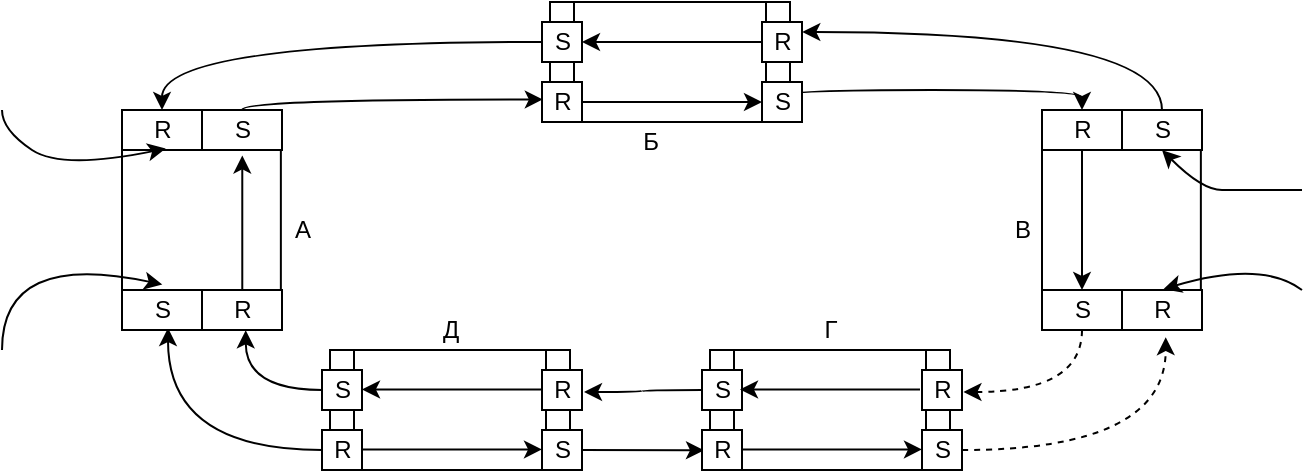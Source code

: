 <mxfile version="15.6.5" type="github">
  <diagram id="cyFGgkjcv_PTRSqLKhpW" name="Page-1">
    <mxGraphModel dx="683" dy="398" grid="1" gridSize="10" guides="1" tooltips="1" connect="1" arrows="1" fold="1" page="1" pageScale="1" pageWidth="827" pageHeight="1169" math="0" shadow="0">
      <root>
        <mxCell id="0" />
        <mxCell id="1" parent="0" />
        <mxCell id="HezW63i-MjSSbvqSVKH8-16" value="" style="shape=process;whiteSpace=wrap;html=1;backgroundOutline=1;fontColor=default;strokeColor=default;fillColor=default;" vertex="1" parent="1">
          <mxGeometry x="354" y="16" width="120" height="60" as="geometry" />
        </mxCell>
        <mxCell id="HezW63i-MjSSbvqSVKH8-17" value="" style="endArrow=none;html=1;rounded=0;fontColor=default;entryX=1;entryY=0.5;entryDx=0;entryDy=0;strokeColor=default;labelBackgroundColor=default;exitX=0.098;exitY=0.997;exitDx=0;exitDy=0;exitPerimeter=0;fillColor=default;" edge="1" parent="1" source="HezW63i-MjSSbvqSVKH8-23" target="HezW63i-MjSSbvqSVKH8-16">
          <mxGeometry width="50" height="50" relative="1" as="geometry">
            <mxPoint x="460" y="46" as="sourcePoint" />
            <mxPoint x="440" y="96" as="targetPoint" />
          </mxGeometry>
        </mxCell>
        <mxCell id="HezW63i-MjSSbvqSVKH8-19" value="" style="endArrow=none;html=1;rounded=0;fontColor=default;entryX=0.8;entryY=0.994;entryDx=0;entryDy=0;strokeColor=default;labelBackgroundColor=default;entryPerimeter=0;fillColor=default;" edge="1" parent="1" target="HezW63i-MjSSbvqSVKH8-20">
          <mxGeometry width="50" height="50" relative="1" as="geometry">
            <mxPoint x="354" y="45.86" as="sourcePoint" />
            <mxPoint x="368" y="45.86" as="targetPoint" />
            <Array as="points">
              <mxPoint x="364" y="45.86" />
            </Array>
          </mxGeometry>
        </mxCell>
        <mxCell id="HezW63i-MjSSbvqSVKH8-139" style="edgeStyle=orthogonalEdgeStyle;curved=1;rounded=0;orthogonalLoop=1;jettySize=auto;html=1;labelBackgroundColor=default;fontColor=default;strokeColor=default;fillColor=default;" edge="1" parent="1" source="HezW63i-MjSSbvqSVKH8-20" target="HezW63i-MjSSbvqSVKH8-107">
          <mxGeometry relative="1" as="geometry" />
        </mxCell>
        <mxCell id="HezW63i-MjSSbvqSVKH8-20" value="S" style="text;html=1;align=center;verticalAlign=middle;resizable=0;points=[];autosize=1;strokeColor=default;fillColor=default;fontColor=default;" vertex="1" parent="1">
          <mxGeometry x="350" y="26" width="20" height="20" as="geometry" />
        </mxCell>
        <mxCell id="HezW63i-MjSSbvqSVKH8-21" value="R" style="text;html=1;align=center;verticalAlign=middle;resizable=0;points=[];autosize=1;strokeColor=default;fillColor=default;fontColor=default;" vertex="1" parent="1">
          <mxGeometry x="350" y="56" width="20" height="20" as="geometry" />
        </mxCell>
        <mxCell id="HezW63i-MjSSbvqSVKH8-141" style="edgeStyle=orthogonalEdgeStyle;curved=1;rounded=0;orthogonalLoop=1;jettySize=auto;html=1;entryX=0.5;entryY=0;entryDx=0;entryDy=0;entryPerimeter=0;labelBackgroundColor=default;fontColor=default;strokeColor=default;fillColor=default;exitX=1.015;exitY=0.494;exitDx=0;exitDy=0;exitPerimeter=0;" edge="1" parent="1" source="HezW63i-MjSSbvqSVKH8-22" target="HezW63i-MjSSbvqSVKH8-109">
          <mxGeometry relative="1" as="geometry">
            <Array as="points">
              <mxPoint x="470" y="66" />
              <mxPoint x="470" y="60" />
              <mxPoint x="620" y="60" />
            </Array>
          </mxGeometry>
        </mxCell>
        <mxCell id="HezW63i-MjSSbvqSVKH8-22" value="S" style="text;html=1;align=center;verticalAlign=middle;resizable=0;points=[];autosize=1;strokeColor=default;fillColor=default;fontColor=default;" vertex="1" parent="1">
          <mxGeometry x="460" y="56" width="20" height="20" as="geometry" />
        </mxCell>
        <mxCell id="HezW63i-MjSSbvqSVKH8-23" value="R" style="text;html=1;align=center;verticalAlign=middle;resizable=0;points=[];autosize=1;strokeColor=default;fillColor=default;fontColor=default;" vertex="1" parent="1">
          <mxGeometry x="460" y="26" width="20" height="20" as="geometry" />
        </mxCell>
        <mxCell id="HezW63i-MjSSbvqSVKH8-53" value="" style="shape=process;whiteSpace=wrap;html=1;backgroundOutline=1;fillColor=default;strokeColor=default;fontColor=default;" vertex="1" parent="1">
          <mxGeometry x="244" y="190" width="120" height="60" as="geometry" />
        </mxCell>
        <mxCell id="HezW63i-MjSSbvqSVKH8-54" value="" style="endArrow=none;html=1;rounded=0;fontColor=default;entryX=1;entryY=0.5;entryDx=0;entryDy=0;labelBackgroundColor=default;exitX=0.098;exitY=0.997;exitDx=0;exitDy=0;exitPerimeter=0;fillColor=default;strokeColor=default;" edge="1" parent="1" source="HezW63i-MjSSbvqSVKH8-59" target="HezW63i-MjSSbvqSVKH8-53">
          <mxGeometry width="50" height="50" relative="1" as="geometry">
            <mxPoint x="350" y="220" as="sourcePoint" />
            <mxPoint x="330" y="270" as="targetPoint" />
          </mxGeometry>
        </mxCell>
        <mxCell id="HezW63i-MjSSbvqSVKH8-55" value="" style="endArrow=none;html=1;rounded=0;fontColor=default;entryX=0.8;entryY=0.994;entryDx=0;entryDy=0;labelBackgroundColor=default;entryPerimeter=0;fillColor=default;strokeColor=default;" edge="1" parent="1" target="HezW63i-MjSSbvqSVKH8-56">
          <mxGeometry width="50" height="50" relative="1" as="geometry">
            <mxPoint x="244" y="219.86" as="sourcePoint" />
            <mxPoint x="258" y="219.86" as="targetPoint" />
            <Array as="points">
              <mxPoint x="254" y="219.86" />
            </Array>
          </mxGeometry>
        </mxCell>
        <mxCell id="HezW63i-MjSSbvqSVKH8-135" style="edgeStyle=orthogonalEdgeStyle;curved=1;rounded=0;orthogonalLoop=1;jettySize=auto;html=1;entryX=0.593;entryY=1.007;entryDx=0;entryDy=0;entryPerimeter=0;labelBackgroundColor=default;fontColor=default;strokeColor=default;fillColor=default;" edge="1" parent="1" source="HezW63i-MjSSbvqSVKH8-56" target="HezW63i-MjSSbvqSVKH8-108">
          <mxGeometry relative="1" as="geometry" />
        </mxCell>
        <mxCell id="HezW63i-MjSSbvqSVKH8-56" value="S" style="text;html=1;align=center;verticalAlign=middle;resizable=0;points=[];autosize=1;labelBackgroundColor=default;fillColor=default;strokeColor=default;fontColor=default;" vertex="1" parent="1">
          <mxGeometry x="240" y="200" width="20" height="20" as="geometry" />
        </mxCell>
        <mxCell id="HezW63i-MjSSbvqSVKH8-136" style="edgeStyle=orthogonalEdgeStyle;curved=1;rounded=0;orthogonalLoop=1;jettySize=auto;html=1;entryX=0.65;entryY=0.95;entryDx=0;entryDy=0;entryPerimeter=0;labelBackgroundColor=default;fontColor=default;strokeColor=default;fillColor=default;" edge="1" parent="1" source="HezW63i-MjSSbvqSVKH8-57" target="HezW63i-MjSSbvqSVKH8-114">
          <mxGeometry relative="1" as="geometry" />
        </mxCell>
        <mxCell id="HezW63i-MjSSbvqSVKH8-57" value="R" style="text;html=1;align=center;verticalAlign=middle;resizable=0;points=[];autosize=1;labelBackgroundColor=default;fillColor=default;strokeColor=default;fontColor=default;" vertex="1" parent="1">
          <mxGeometry x="240" y="230" width="20" height="20" as="geometry" />
        </mxCell>
        <mxCell id="HezW63i-MjSSbvqSVKH8-133" style="edgeStyle=orthogonalEdgeStyle;curved=1;rounded=0;orthogonalLoop=1;jettySize=auto;html=1;entryX=0.05;entryY=0.507;entryDx=0;entryDy=0;entryPerimeter=0;labelBackgroundColor=default;fontColor=default;strokeColor=default;fillColor=default;" edge="1" parent="1" source="HezW63i-MjSSbvqSVKH8-58" target="HezW63i-MjSSbvqSVKH8-64">
          <mxGeometry relative="1" as="geometry" />
        </mxCell>
        <mxCell id="HezW63i-MjSSbvqSVKH8-58" value="S" style="text;html=1;align=center;verticalAlign=middle;resizable=0;points=[];autosize=1;fillColor=default;strokeColor=default;fontColor=default;" vertex="1" parent="1">
          <mxGeometry x="350" y="230" width="20" height="20" as="geometry" />
        </mxCell>
        <mxCell id="HezW63i-MjSSbvqSVKH8-59" value="R" style="text;html=1;align=center;verticalAlign=middle;resizable=0;points=[];autosize=1;fillColor=default;strokeColor=default;fontColor=default;" vertex="1" parent="1">
          <mxGeometry x="350" y="200" width="20" height="20" as="geometry" />
        </mxCell>
        <mxCell id="HezW63i-MjSSbvqSVKH8-60" value="" style="shape=process;whiteSpace=wrap;html=1;backgroundOutline=1;fillColor=default;strokeColor=default;fontColor=default;" vertex="1" parent="1">
          <mxGeometry x="434" y="190" width="120" height="60" as="geometry" />
        </mxCell>
        <mxCell id="HezW63i-MjSSbvqSVKH8-61" value="" style="endArrow=none;html=1;rounded=0;fontColor=default;entryX=1;entryY=0.5;entryDx=0;entryDy=0;labelBackgroundColor=default;exitX=0.098;exitY=0.997;exitDx=0;exitDy=0;exitPerimeter=0;fillColor=default;strokeColor=default;" edge="1" parent="1" source="HezW63i-MjSSbvqSVKH8-66" target="HezW63i-MjSSbvqSVKH8-60">
          <mxGeometry width="50" height="50" relative="1" as="geometry">
            <mxPoint x="540" y="220" as="sourcePoint" />
            <mxPoint x="520" y="270" as="targetPoint" />
          </mxGeometry>
        </mxCell>
        <mxCell id="HezW63i-MjSSbvqSVKH8-62" value="" style="endArrow=none;html=1;rounded=0;fontColor=default;entryX=0.8;entryY=0.994;entryDx=0;entryDy=0;labelBackgroundColor=default;entryPerimeter=0;fillColor=default;strokeColor=default;" edge="1" parent="1" target="HezW63i-MjSSbvqSVKH8-63">
          <mxGeometry width="50" height="50" relative="1" as="geometry">
            <mxPoint x="434" y="219.86" as="sourcePoint" />
            <mxPoint x="448" y="219.86" as="targetPoint" />
            <Array as="points">
              <mxPoint x="444" y="219.86" />
            </Array>
          </mxGeometry>
        </mxCell>
        <mxCell id="HezW63i-MjSSbvqSVKH8-134" style="edgeStyle=orthogonalEdgeStyle;curved=1;rounded=0;orthogonalLoop=1;jettySize=auto;html=1;entryX=1.05;entryY=0.55;entryDx=0;entryDy=0;entryPerimeter=0;labelBackgroundColor=default;fontColor=default;strokeColor=default;fillColor=default;" edge="1" parent="1" source="HezW63i-MjSSbvqSVKH8-63" target="HezW63i-MjSSbvqSVKH8-59">
          <mxGeometry relative="1" as="geometry" />
        </mxCell>
        <mxCell id="HezW63i-MjSSbvqSVKH8-63" value="S" style="text;html=1;align=center;verticalAlign=middle;resizable=0;points=[];autosize=1;fillColor=default;strokeColor=default;fontColor=default;" vertex="1" parent="1">
          <mxGeometry x="430" y="200" width="20" height="20" as="geometry" />
        </mxCell>
        <mxCell id="HezW63i-MjSSbvqSVKH8-64" value="R" style="text;html=1;align=center;verticalAlign=middle;resizable=0;points=[];autosize=1;fillColor=default;strokeColor=default;fontColor=default;" vertex="1" parent="1">
          <mxGeometry x="430" y="230" width="20" height="20" as="geometry" />
        </mxCell>
        <mxCell id="HezW63i-MjSSbvqSVKH8-132" style="edgeStyle=orthogonalEdgeStyle;curved=1;rounded=0;orthogonalLoop=1;jettySize=auto;html=1;entryX=0.593;entryY=1.179;entryDx=0;entryDy=0;entryPerimeter=0;labelBackgroundColor=default;fontColor=default;strokeColor=default;fillColor=default;dashed=1;" edge="1" parent="1" source="HezW63i-MjSSbvqSVKH8-65" target="HezW63i-MjSSbvqSVKH8-129">
          <mxGeometry relative="1" as="geometry" />
        </mxCell>
        <mxCell id="HezW63i-MjSSbvqSVKH8-65" value="S" style="text;html=1;align=center;verticalAlign=middle;resizable=0;points=[];autosize=1;fillColor=default;strokeColor=default;fontColor=default;" vertex="1" parent="1">
          <mxGeometry x="540" y="230" width="20" height="20" as="geometry" />
        </mxCell>
        <mxCell id="HezW63i-MjSSbvqSVKH8-66" value="R" style="text;html=1;align=center;verticalAlign=middle;resizable=0;points=[];autosize=1;fillColor=default;strokeColor=default;fontColor=default;" vertex="1" parent="1">
          <mxGeometry x="540" y="200" width="20" height="20" as="geometry" />
        </mxCell>
        <mxCell id="HezW63i-MjSSbvqSVKH8-75" value="" style="whiteSpace=wrap;html=1;aspect=fixed;labelBackgroundColor=default;fontColor=default;strokeColor=default;fillColor=default;" vertex="1" parent="1">
          <mxGeometry x="660" y="70" width="20" height="20" as="geometry" />
        </mxCell>
        <mxCell id="HezW63i-MjSSbvqSVKH8-76" value="" style="whiteSpace=wrap;html=1;aspect=fixed;labelBackgroundColor=default;fontColor=default;strokeColor=default;fillColor=default;" vertex="1" parent="1">
          <mxGeometry x="600" y="160" width="20" height="20" as="geometry" />
        </mxCell>
        <mxCell id="HezW63i-MjSSbvqSVKH8-77" value="" style="whiteSpace=wrap;html=1;aspect=fixed;labelBackgroundColor=default;fontColor=default;strokeColor=default;fillColor=default;" vertex="1" parent="1">
          <mxGeometry x="660" y="160" width="20" height="20" as="geometry" />
        </mxCell>
        <mxCell id="HezW63i-MjSSbvqSVKH8-78" value="" style="endArrow=none;html=1;rounded=0;labelBackgroundColor=default;fontColor=default;strokeColor=default;fillColor=default;entryX=0;entryY=0;entryDx=0;entryDy=0;exitX=1;exitY=0;exitDx=0;exitDy=0;" edge="1" parent="1" target="HezW63i-MjSSbvqSVKH8-75">
          <mxGeometry width="50" height="50" relative="1" as="geometry">
            <mxPoint x="620" y="70" as="sourcePoint" />
            <mxPoint x="640" y="110" as="targetPoint" />
          </mxGeometry>
        </mxCell>
        <mxCell id="HezW63i-MjSSbvqSVKH8-79" value="" style="endArrow=none;html=1;rounded=0;labelBackgroundColor=default;fontColor=default;strokeColor=default;fillColor=default;entryX=0;entryY=1;entryDx=0;entryDy=0;exitX=0;exitY=0;exitDx=0;exitDy=0;" edge="1" parent="1" source="HezW63i-MjSSbvqSVKH8-76">
          <mxGeometry width="50" height="50" relative="1" as="geometry">
            <mxPoint x="590" y="160" as="sourcePoint" />
            <mxPoint x="600" y="90" as="targetPoint" />
          </mxGeometry>
        </mxCell>
        <mxCell id="HezW63i-MjSSbvqSVKH8-82" value="" style="endArrow=none;html=1;rounded=0;labelBackgroundColor=default;fontColor=default;strokeColor=default;fillColor=default;entryX=0;entryY=1;entryDx=0;entryDy=0;exitX=0;exitY=0;exitDx=0;exitDy=0;" edge="1" parent="1">
          <mxGeometry width="50" height="50" relative="1" as="geometry">
            <mxPoint x="679.43" y="160" as="sourcePoint" />
            <mxPoint x="679.43" y="90" as="targetPoint" />
          </mxGeometry>
        </mxCell>
        <mxCell id="HezW63i-MjSSbvqSVKH8-83" value="" style="rounded=0;whiteSpace=wrap;html=1;labelBackgroundColor=default;fontColor=default;strokeColor=default;fillColor=default;" vertex="1" parent="1">
          <mxGeometry x="600" y="70" width="40" height="20" as="geometry" />
        </mxCell>
        <mxCell id="HezW63i-MjSSbvqSVKH8-84" value="" style="rounded=0;whiteSpace=wrap;html=1;labelBackgroundColor=default;fontColor=default;strokeColor=default;fillColor=default;" vertex="1" parent="1">
          <mxGeometry x="640" y="70" width="40" height="20" as="geometry" />
        </mxCell>
        <mxCell id="HezW63i-MjSSbvqSVKH8-85" value="" style="rounded=0;whiteSpace=wrap;html=1;labelBackgroundColor=default;fontColor=default;strokeColor=default;fillColor=default;" vertex="1" parent="1">
          <mxGeometry x="600" y="160" width="40" height="20" as="geometry" />
        </mxCell>
        <mxCell id="HezW63i-MjSSbvqSVKH8-86" value="" style="rounded=0;whiteSpace=wrap;html=1;labelBackgroundColor=default;fontColor=default;strokeColor=default;fillColor=default;" vertex="1" parent="1">
          <mxGeometry x="640" y="160" width="40" height="20" as="geometry" />
        </mxCell>
        <mxCell id="HezW63i-MjSSbvqSVKH8-97" value="" style="whiteSpace=wrap;html=1;aspect=fixed;labelBackgroundColor=default;fontColor=default;strokeColor=default;fillColor=default;" vertex="1" parent="1">
          <mxGeometry x="200" y="70" width="20" height="20" as="geometry" />
        </mxCell>
        <mxCell id="HezW63i-MjSSbvqSVKH8-98" value="" style="whiteSpace=wrap;html=1;aspect=fixed;labelBackgroundColor=default;fontColor=default;strokeColor=default;fillColor=default;" vertex="1" parent="1">
          <mxGeometry x="140" y="160" width="20" height="20" as="geometry" />
        </mxCell>
        <mxCell id="HezW63i-MjSSbvqSVKH8-99" value="" style="whiteSpace=wrap;html=1;aspect=fixed;labelBackgroundColor=default;fontColor=default;strokeColor=default;fillColor=default;" vertex="1" parent="1">
          <mxGeometry x="200" y="160" width="20" height="20" as="geometry" />
        </mxCell>
        <mxCell id="HezW63i-MjSSbvqSVKH8-100" value="" style="endArrow=none;html=1;rounded=0;labelBackgroundColor=default;fontColor=default;strokeColor=default;fillColor=default;entryX=0;entryY=0;entryDx=0;entryDy=0;exitX=1;exitY=0;exitDx=0;exitDy=0;" edge="1" parent="1" target="HezW63i-MjSSbvqSVKH8-97">
          <mxGeometry width="50" height="50" relative="1" as="geometry">
            <mxPoint x="160" y="70" as="sourcePoint" />
            <mxPoint x="180" y="110" as="targetPoint" />
          </mxGeometry>
        </mxCell>
        <mxCell id="HezW63i-MjSSbvqSVKH8-101" value="" style="endArrow=none;html=1;rounded=0;labelBackgroundColor=default;fontColor=default;strokeColor=default;fillColor=default;entryX=0;entryY=1;entryDx=0;entryDy=0;exitX=0;exitY=0;exitDx=0;exitDy=0;" edge="1" parent="1" source="HezW63i-MjSSbvqSVKH8-98">
          <mxGeometry width="50" height="50" relative="1" as="geometry">
            <mxPoint x="130" y="160" as="sourcePoint" />
            <mxPoint x="140" y="90" as="targetPoint" />
          </mxGeometry>
        </mxCell>
        <mxCell id="HezW63i-MjSSbvqSVKH8-102" value="" style="endArrow=none;html=1;rounded=0;labelBackgroundColor=default;fontColor=default;strokeColor=default;fillColor=default;entryX=0;entryY=1;entryDx=0;entryDy=0;exitX=0;exitY=0;exitDx=0;exitDy=0;" edge="1" parent="1">
          <mxGeometry width="50" height="50" relative="1" as="geometry">
            <mxPoint x="219.43" y="160" as="sourcePoint" />
            <mxPoint x="219.43" y="90" as="targetPoint" />
          </mxGeometry>
        </mxCell>
        <mxCell id="HezW63i-MjSSbvqSVKH8-103" value="" style="rounded=0;whiteSpace=wrap;html=1;labelBackgroundColor=default;fontColor=default;strokeColor=default;fillColor=default;" vertex="1" parent="1">
          <mxGeometry x="140" y="70" width="40" height="20" as="geometry" />
        </mxCell>
        <mxCell id="HezW63i-MjSSbvqSVKH8-104" value="" style="rounded=0;whiteSpace=wrap;html=1;labelBackgroundColor=default;fontColor=default;strokeColor=default;fillColor=default;" vertex="1" parent="1">
          <mxGeometry x="180" y="70" width="40" height="20" as="geometry" />
        </mxCell>
        <mxCell id="HezW63i-MjSSbvqSVKH8-105" value="" style="rounded=0;whiteSpace=wrap;html=1;labelBackgroundColor=default;fontColor=default;strokeColor=default;fillColor=default;" vertex="1" parent="1">
          <mxGeometry x="140" y="160" width="40" height="20" as="geometry" />
        </mxCell>
        <mxCell id="HezW63i-MjSSbvqSVKH8-106" value="" style="rounded=0;whiteSpace=wrap;html=1;labelBackgroundColor=default;fontColor=default;strokeColor=default;fillColor=default;" vertex="1" parent="1">
          <mxGeometry x="180" y="160" width="40" height="20" as="geometry" />
        </mxCell>
        <mxCell id="HezW63i-MjSSbvqSVKH8-107" value="R" style="text;html=1;align=center;verticalAlign=middle;resizable=0;points=[];autosize=1;strokeColor=none;fillColor=none;fontColor=default;" vertex="1" parent="1">
          <mxGeometry x="150" y="70" width="20" height="20" as="geometry" />
        </mxCell>
        <mxCell id="HezW63i-MjSSbvqSVKH8-108" value="R" style="text;html=1;align=center;verticalAlign=middle;resizable=0;points=[];autosize=1;strokeColor=none;fillColor=none;fontColor=default;" vertex="1" parent="1">
          <mxGeometry x="190" y="160" width="20" height="20" as="geometry" />
        </mxCell>
        <mxCell id="HezW63i-MjSSbvqSVKH8-124" style="edgeStyle=orthogonalEdgeStyle;rounded=0;orthogonalLoop=1;jettySize=auto;html=1;entryX=1;entryY=0;entryDx=0;entryDy=0;entryPerimeter=0;labelBackgroundColor=default;fontColor=default;strokeColor=default;fillColor=default;" edge="1" parent="1" source="HezW63i-MjSSbvqSVKH8-109">
          <mxGeometry relative="1" as="geometry">
            <mxPoint x="620" y="160" as="targetPoint" />
          </mxGeometry>
        </mxCell>
        <mxCell id="HezW63i-MjSSbvqSVKH8-109" value="R" style="text;html=1;align=center;verticalAlign=middle;resizable=0;points=[];autosize=1;strokeColor=none;fillColor=none;fontColor=default;" vertex="1" parent="1">
          <mxGeometry x="610" y="70" width="20" height="20" as="geometry" />
        </mxCell>
        <mxCell id="HezW63i-MjSSbvqSVKH8-142" style="edgeStyle=orthogonalEdgeStyle;curved=1;rounded=0;orthogonalLoop=1;jettySize=auto;html=1;entryX=1.007;entryY=0.25;entryDx=0;entryDy=0;entryPerimeter=0;labelBackgroundColor=default;fontColor=default;strokeColor=default;fillColor=default;" edge="1" parent="1" source="HezW63i-MjSSbvqSVKH8-112" target="HezW63i-MjSSbvqSVKH8-23">
          <mxGeometry relative="1" as="geometry">
            <Array as="points">
              <mxPoint x="660" y="31" />
            </Array>
          </mxGeometry>
        </mxCell>
        <mxCell id="HezW63i-MjSSbvqSVKH8-112" value="S" style="text;html=1;align=center;verticalAlign=middle;resizable=0;points=[];autosize=1;strokeColor=none;fillColor=none;fontColor=default;" vertex="1" parent="1">
          <mxGeometry x="650" y="70" width="20" height="20" as="geometry" />
        </mxCell>
        <mxCell id="HezW63i-MjSSbvqSVKH8-140" style="edgeStyle=orthogonalEdgeStyle;curved=1;rounded=0;orthogonalLoop=1;jettySize=auto;html=1;entryX=0.021;entryY=0.436;entryDx=0;entryDy=0;entryPerimeter=0;labelBackgroundColor=default;fontColor=default;strokeColor=default;fillColor=default;" edge="1" parent="1" source="HezW63i-MjSSbvqSVKH8-113" target="HezW63i-MjSSbvqSVKH8-21">
          <mxGeometry relative="1" as="geometry">
            <Array as="points">
              <mxPoint x="200" y="65" />
            </Array>
          </mxGeometry>
        </mxCell>
        <mxCell id="HezW63i-MjSSbvqSVKH8-113" value="S" style="text;html=1;align=center;verticalAlign=middle;resizable=0;points=[];autosize=1;strokeColor=none;fillColor=none;fontColor=default;" vertex="1" parent="1">
          <mxGeometry x="190" y="70" width="20" height="20" as="geometry" />
        </mxCell>
        <mxCell id="HezW63i-MjSSbvqSVKH8-114" value="S" style="text;html=1;align=center;verticalAlign=middle;resizable=0;points=[];autosize=1;strokeColor=none;fillColor=none;fontColor=default;" vertex="1" parent="1">
          <mxGeometry x="150" y="160" width="20" height="20" as="geometry" />
        </mxCell>
        <mxCell id="HezW63i-MjSSbvqSVKH8-115" value="" style="endArrow=classic;html=1;rounded=0;labelBackgroundColor=default;fontColor=default;strokeColor=default;fillColor=default;entryX=0;entryY=0.5;entryDx=0;entryDy=0;entryPerimeter=0;" edge="1" parent="1" source="HezW63i-MjSSbvqSVKH8-21" target="HezW63i-MjSSbvqSVKH8-22">
          <mxGeometry width="50" height="50" relative="1" as="geometry">
            <mxPoint x="260" y="136" as="sourcePoint" />
            <mxPoint x="310" y="86" as="targetPoint" />
          </mxGeometry>
        </mxCell>
        <mxCell id="HezW63i-MjSSbvqSVKH8-116" value="" style="endArrow=classic;html=1;rounded=0;labelBackgroundColor=default;fontColor=default;entryX=0;entryY=0.5;entryDx=0;entryDy=0;entryPerimeter=0;fillColor=default;strokeColor=default;" edge="1" parent="1">
          <mxGeometry width="50" height="50" relative="1" as="geometry">
            <mxPoint x="260" y="239.71" as="sourcePoint" />
            <mxPoint x="350" y="239.71" as="targetPoint" />
          </mxGeometry>
        </mxCell>
        <mxCell id="HezW63i-MjSSbvqSVKH8-117" value="" style="endArrow=classic;html=1;rounded=0;labelBackgroundColor=default;fontColor=default;entryX=0;entryY=0.5;entryDx=0;entryDy=0;entryPerimeter=0;fillColor=default;strokeColor=default;" edge="1" parent="1">
          <mxGeometry width="50" height="50" relative="1" as="geometry">
            <mxPoint x="450" y="239.71" as="sourcePoint" />
            <mxPoint x="540" y="239.71" as="targetPoint" />
          </mxGeometry>
        </mxCell>
        <mxCell id="HezW63i-MjSSbvqSVKH8-118" value="" style="endArrow=classic;html=1;rounded=0;labelBackgroundColor=default;fontColor=default;strokeColor=default;fillColor=default;entryX=1;entryY=0.5;entryDx=0;entryDy=0;entryPerimeter=0;" edge="1" parent="1" source="HezW63i-MjSSbvqSVKH8-23" target="HezW63i-MjSSbvqSVKH8-20">
          <mxGeometry width="50" height="50" relative="1" as="geometry">
            <mxPoint x="260" y="136" as="sourcePoint" />
            <mxPoint x="310" y="86" as="targetPoint" />
          </mxGeometry>
        </mxCell>
        <mxCell id="HezW63i-MjSSbvqSVKH8-119" value="" style="endArrow=classic;html=1;rounded=0;labelBackgroundColor=default;fontColor=default;entryX=1;entryY=0.5;entryDx=0;entryDy=0;entryPerimeter=0;fillColor=default;strokeColor=default;" edge="1" parent="1">
          <mxGeometry width="50" height="50" relative="1" as="geometry">
            <mxPoint x="350" y="209.71" as="sourcePoint" />
            <mxPoint x="260" y="209.71" as="targetPoint" />
          </mxGeometry>
        </mxCell>
        <mxCell id="HezW63i-MjSSbvqSVKH8-120" value="" style="endArrow=classic;html=1;rounded=0;labelBackgroundColor=default;fontColor=default;entryX=1;entryY=0.5;entryDx=0;entryDy=0;entryPerimeter=0;fillColor=default;strokeColor=default;" edge="1" parent="1">
          <mxGeometry width="50" height="50" relative="1" as="geometry">
            <mxPoint x="539" y="209.71" as="sourcePoint" />
            <mxPoint x="449" y="209.71" as="targetPoint" />
          </mxGeometry>
        </mxCell>
        <mxCell id="HezW63i-MjSSbvqSVKH8-122" value="" style="endArrow=classic;html=1;rounded=0;labelBackgroundColor=default;fontColor=default;strokeColor=default;fillColor=default;entryX=0.507;entryY=1.136;entryDx=0;entryDy=0;entryPerimeter=0;exitX=0.507;exitY=0;exitDx=0;exitDy=0;exitPerimeter=0;" edge="1" parent="1" source="HezW63i-MjSSbvqSVKH8-108" target="HezW63i-MjSSbvqSVKH8-113">
          <mxGeometry width="50" height="50" relative="1" as="geometry">
            <mxPoint x="330" y="210" as="sourcePoint" />
            <mxPoint x="380" y="160" as="targetPoint" />
          </mxGeometry>
        </mxCell>
        <mxCell id="HezW63i-MjSSbvqSVKH8-131" style="edgeStyle=orthogonalEdgeStyle;curved=1;rounded=0;orthogonalLoop=1;jettySize=auto;html=1;entryX=1.036;entryY=0.55;entryDx=0;entryDy=0;entryPerimeter=0;labelBackgroundColor=default;fontColor=default;strokeColor=default;fillColor=default;dashed=1;" edge="1" parent="1" source="HezW63i-MjSSbvqSVKH8-125" target="HezW63i-MjSSbvqSVKH8-66">
          <mxGeometry relative="1" as="geometry">
            <Array as="points">
              <mxPoint x="620" y="211" />
            </Array>
          </mxGeometry>
        </mxCell>
        <mxCell id="HezW63i-MjSSbvqSVKH8-125" value="S" style="text;html=1;align=center;verticalAlign=middle;resizable=0;points=[];autosize=1;strokeColor=none;fillColor=none;fontColor=default;" vertex="1" parent="1">
          <mxGeometry x="610" y="160" width="20" height="20" as="geometry" />
        </mxCell>
        <mxCell id="HezW63i-MjSSbvqSVKH8-129" value="R" style="text;html=1;align=center;verticalAlign=middle;resizable=0;points=[];autosize=1;strokeColor=none;fillColor=none;fontColor=default;" vertex="1" parent="1">
          <mxGeometry x="650" y="160" width="20" height="20" as="geometry" />
        </mxCell>
        <mxCell id="HezW63i-MjSSbvqSVKH8-143" value="" style="curved=1;endArrow=classic;html=1;rounded=0;labelBackgroundColor=default;fontColor=default;strokeColor=default;fillColor=default;entryX=0.5;entryY=1;entryDx=0;entryDy=0;entryPerimeter=0;" edge="1" parent="1" target="HezW63i-MjSSbvqSVKH8-112">
          <mxGeometry width="50" height="50" relative="1" as="geometry">
            <mxPoint x="730" y="110" as="sourcePoint" />
            <mxPoint x="470" y="130" as="targetPoint" />
            <Array as="points">
              <mxPoint x="700" y="110" />
              <mxPoint x="680" y="110" />
            </Array>
          </mxGeometry>
        </mxCell>
        <mxCell id="HezW63i-MjSSbvqSVKH8-145" value="" style="curved=1;endArrow=classic;html=1;rounded=0;labelBackgroundColor=default;fontColor=default;strokeColor=default;fillColor=default;entryX=0.536;entryY=-0.021;entryDx=0;entryDy=0;entryPerimeter=0;" edge="1" parent="1" target="HezW63i-MjSSbvqSVKH8-129">
          <mxGeometry width="50" height="50" relative="1" as="geometry">
            <mxPoint x="730" y="160" as="sourcePoint" />
            <mxPoint x="760" y="145" as="targetPoint" />
            <Array as="points">
              <mxPoint x="710" y="145" />
            </Array>
          </mxGeometry>
        </mxCell>
        <mxCell id="HezW63i-MjSSbvqSVKH8-146" value="" style="curved=1;endArrow=classic;html=1;rounded=0;labelBackgroundColor=default;fontColor=default;strokeColor=default;fillColor=default;entryX=0.507;entryY=-0.136;entryDx=0;entryDy=0;entryPerimeter=0;" edge="1" parent="1" target="HezW63i-MjSSbvqSVKH8-114">
          <mxGeometry width="50" height="50" relative="1" as="geometry">
            <mxPoint x="80" y="190" as="sourcePoint" />
            <mxPoint x="130" y="140" as="targetPoint" />
            <Array as="points">
              <mxPoint x="80" y="140" />
            </Array>
          </mxGeometry>
        </mxCell>
        <mxCell id="HezW63i-MjSSbvqSVKH8-147" value="" style="curved=1;endArrow=classic;html=1;rounded=0;labelBackgroundColor=default;fontColor=default;strokeColor=default;fillColor=default;entryX=0.593;entryY=0.964;entryDx=0;entryDy=0;entryPerimeter=0;" edge="1" parent="1" target="HezW63i-MjSSbvqSVKH8-107">
          <mxGeometry width="50" height="50" relative="1" as="geometry">
            <mxPoint x="80" y="70" as="sourcePoint" />
            <mxPoint x="130" y="80" as="targetPoint" />
            <Array as="points">
              <mxPoint x="80" y="80" />
              <mxPoint x="110" y="100" />
            </Array>
          </mxGeometry>
        </mxCell>
        <mxCell id="HezW63i-MjSSbvqSVKH8-148" value="А" style="text;html=1;align=center;verticalAlign=middle;resizable=0;points=[];autosize=1;strokeColor=none;fillColor=none;fontColor=default;" vertex="1" parent="1">
          <mxGeometry x="220" y="120" width="20" height="20" as="geometry" />
        </mxCell>
        <mxCell id="HezW63i-MjSSbvqSVKH8-149" value="Б" style="text;html=1;align=center;verticalAlign=middle;resizable=0;points=[];autosize=1;strokeColor=none;fillColor=none;fontColor=default;" vertex="1" parent="1">
          <mxGeometry x="394" y="76" width="20" height="20" as="geometry" />
        </mxCell>
        <mxCell id="HezW63i-MjSSbvqSVKH8-150" value="В" style="text;html=1;align=center;verticalAlign=middle;resizable=0;points=[];autosize=1;strokeColor=none;fillColor=none;fontColor=default;" vertex="1" parent="1">
          <mxGeometry x="580" y="120" width="20" height="20" as="geometry" />
        </mxCell>
        <mxCell id="HezW63i-MjSSbvqSVKH8-151" value="Г" style="text;html=1;align=center;verticalAlign=middle;resizable=0;points=[];autosize=1;strokeColor=none;fillColor=none;fontColor=default;" vertex="1" parent="1">
          <mxGeometry x="484" y="170" width="20" height="20" as="geometry" />
        </mxCell>
        <mxCell id="HezW63i-MjSSbvqSVKH8-152" value="Д" style="text;html=1;align=center;verticalAlign=middle;resizable=0;points=[];autosize=1;strokeColor=none;fillColor=none;fontColor=default;" vertex="1" parent="1">
          <mxGeometry x="294" y="170" width="20" height="20" as="geometry" />
        </mxCell>
      </root>
    </mxGraphModel>
  </diagram>
</mxfile>
